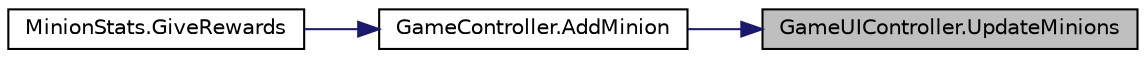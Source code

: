 digraph "GameUIController.UpdateMinions"
{
 // INTERACTIVE_SVG=YES
 // LATEX_PDF_SIZE
  edge [fontname="Helvetica",fontsize="10",labelfontname="Helvetica",labelfontsize="10"];
  node [fontname="Helvetica",fontsize="10",shape=record];
  rankdir="RL";
  Node1 [label="GameUIController.UpdateMinions",height=0.2,width=0.4,color="black", fillcolor="grey75", style="filled", fontcolor="black",tooltip=" "];
  Node1 -> Node2 [dir="back",color="midnightblue",fontsize="10",style="solid",fontname="Helvetica"];
  Node2 [label="GameController.AddMinion",height=0.2,width=0.4,color="black", fillcolor="white", style="filled",URL="$class_game_controller.html#a708420d4559f1a7ad5d1a50d6b3df9bf",tooltip="One of the players killed a minion."];
  Node2 -> Node3 [dir="back",color="midnightblue",fontsize="10",style="solid",fontname="Helvetica"];
  Node3 [label="MinionStats.GiveRewards",height=0.2,width=0.4,color="black", fillcolor="white", style="filled",URL="$class_minion_stats.html#a6d9ddd98313b1be90a14a331602409bf",tooltip="When this entity dies, it gives to the killer this bounty"];
}

